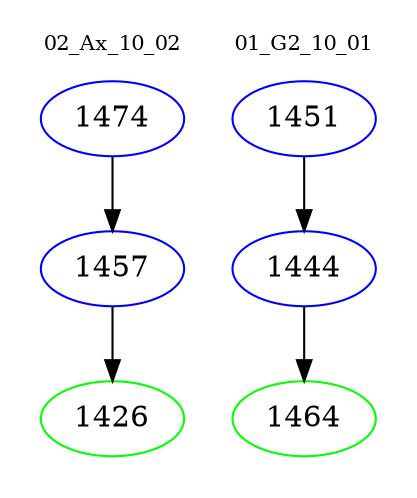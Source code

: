 digraph{
subgraph cluster_0 {
color = white
label = "02_Ax_10_02";
fontsize=10;
T0_1474 [label="1474", color="blue"]
T0_1474 -> T0_1457 [color="black"]
T0_1457 [label="1457", color="blue"]
T0_1457 -> T0_1426 [color="black"]
T0_1426 [label="1426", color="green"]
}
subgraph cluster_1 {
color = white
label = "01_G2_10_01";
fontsize=10;
T1_1451 [label="1451", color="blue"]
T1_1451 -> T1_1444 [color="black"]
T1_1444 [label="1444", color="blue"]
T1_1444 -> T1_1464 [color="black"]
T1_1464 [label="1464", color="green"]
}
}
